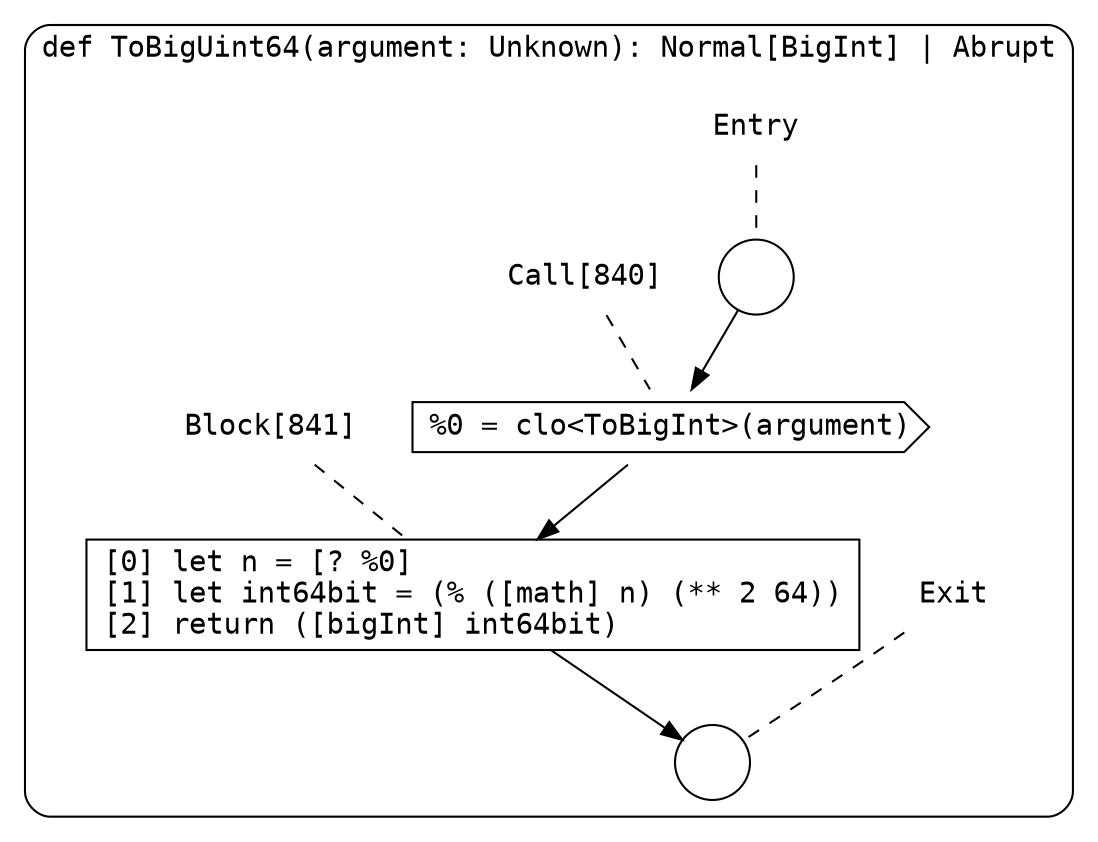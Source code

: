 digraph {
  graph [fontname = "Consolas"]
  node [fontname = "Consolas"]
  edge [fontname = "Consolas"]
  subgraph cluster109 {
    label = "def ToBigUint64(argument: Unknown): Normal[BigInt] | Abrupt"
    style = rounded
    cluster109_entry_name [shape=none, label=<<font color="black">Entry</font>>]
    cluster109_entry_name -> cluster109_entry [arrowhead=none, color="black", style=dashed]
    cluster109_entry [shape=circle label=" " color="black" fillcolor="white" style=filled]
    cluster109_entry -> node840 [color="black"]
    cluster109_exit_name [shape=none, label=<<font color="black">Exit</font>>]
    cluster109_exit_name -> cluster109_exit [arrowhead=none, color="black", style=dashed]
    cluster109_exit [shape=circle label=" " color="black" fillcolor="white" style=filled]
    node840_name [shape=none, label=<<font color="black">Call[840]</font>>]
    node840_name -> node840 [arrowhead=none, color="black", style=dashed]
    node840 [shape=cds, label=<<font color="black">%0 = clo&lt;ToBigInt&gt;(argument)</font>> color="black" fillcolor="white", style=filled]
    node840 -> node841 [color="black"]
    node841_name [shape=none, label=<<font color="black">Block[841]</font>>]
    node841_name -> node841 [arrowhead=none, color="black", style=dashed]
    node841 [shape=box, label=<<font color="black">[0] let n = [? %0]<BR ALIGN="LEFT"/>[1] let int64bit = (% ([math] n) (** 2 64))<BR ALIGN="LEFT"/>[2] return ([bigInt] int64bit)<BR ALIGN="LEFT"/></font>> color="black" fillcolor="white", style=filled]
    node841 -> cluster109_exit [color="black"]
  }
}